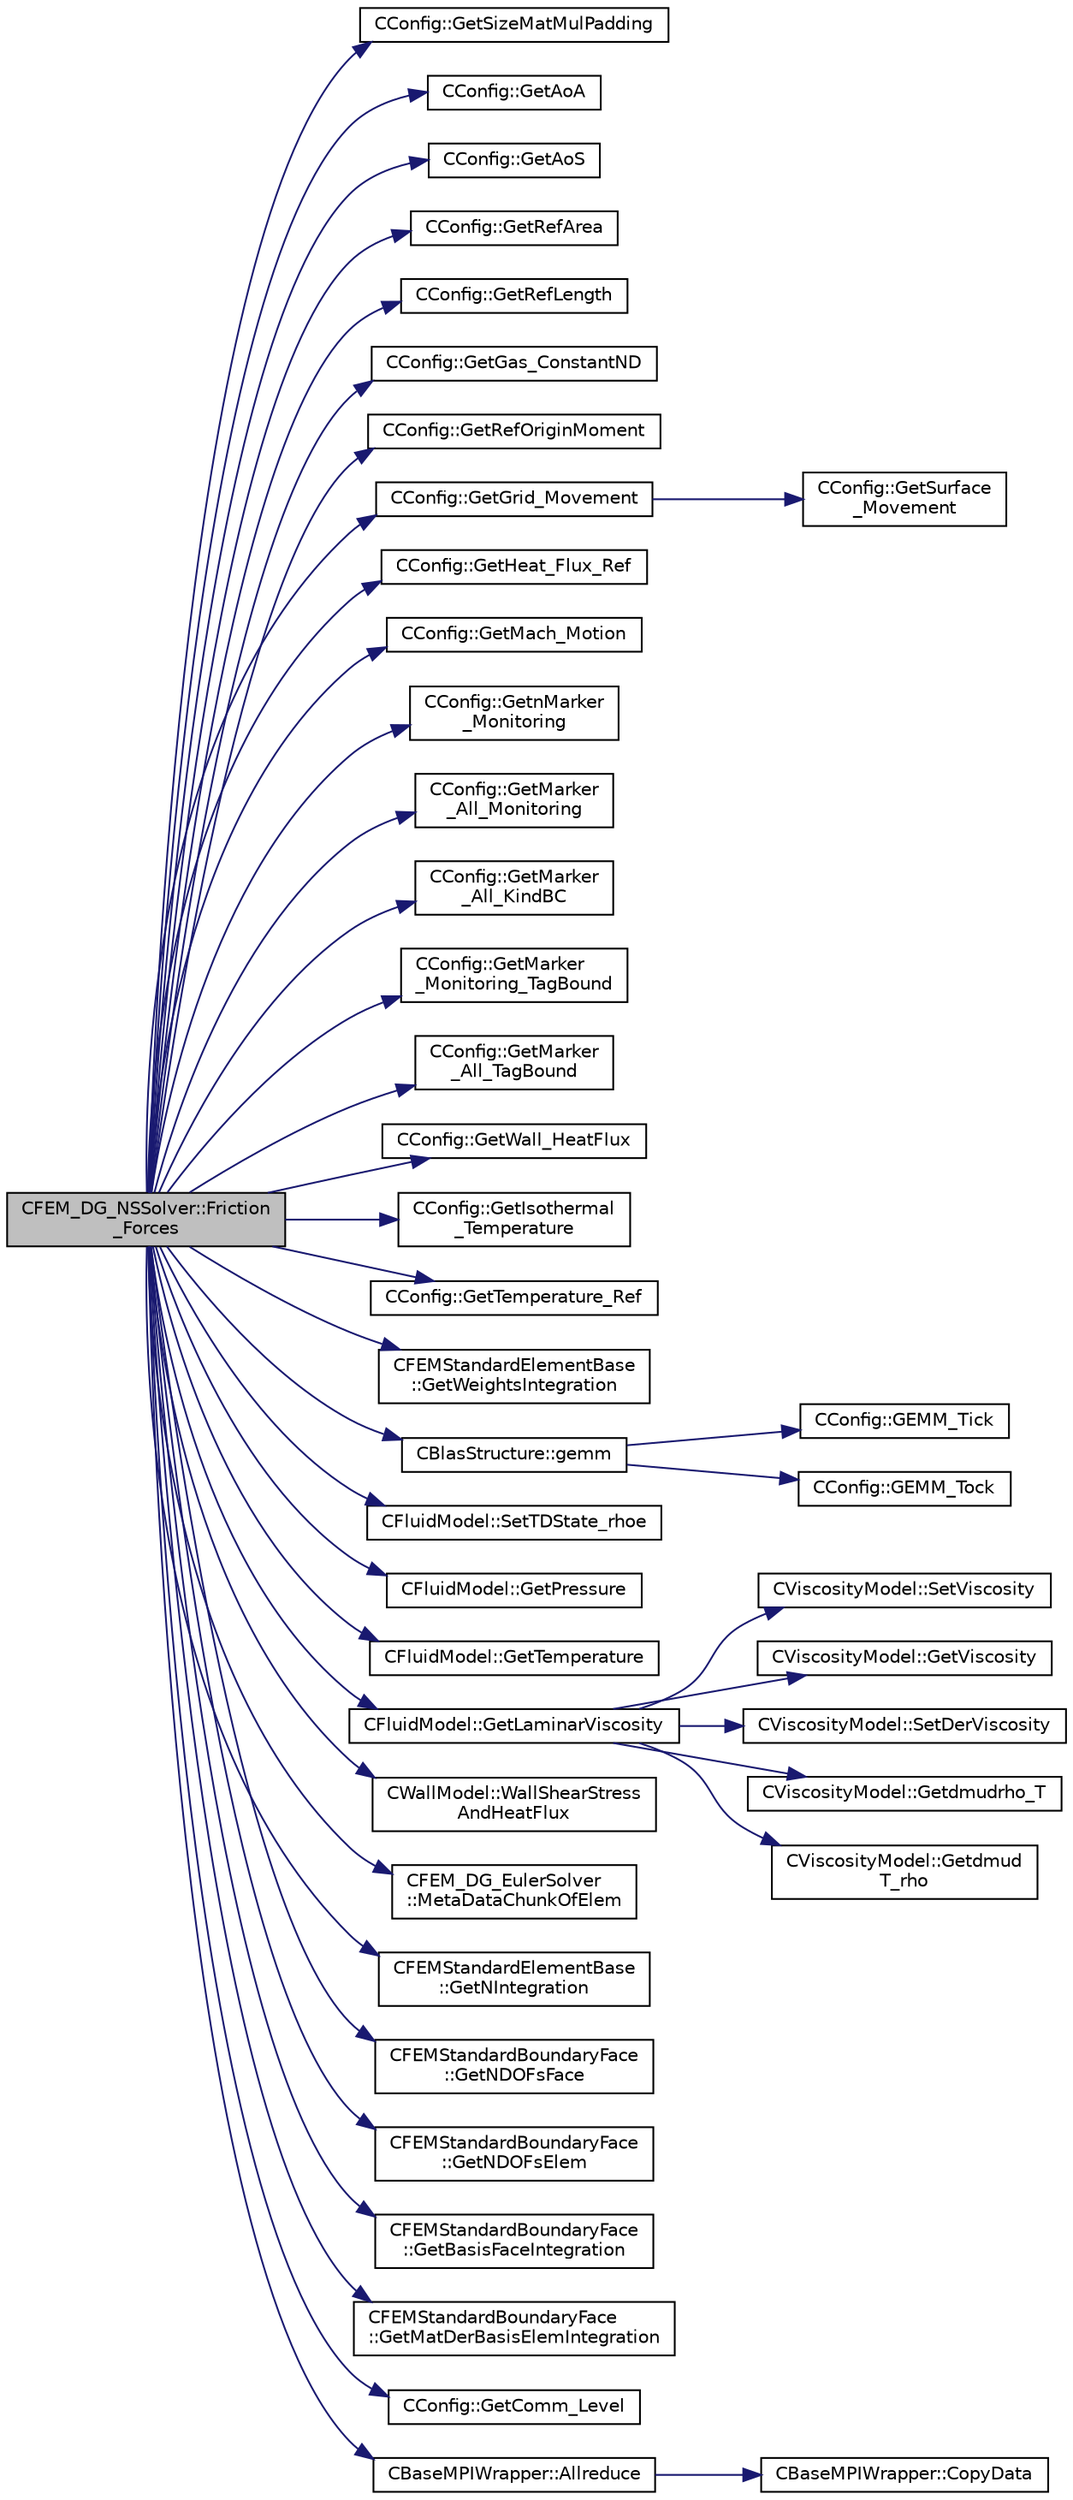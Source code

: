digraph "CFEM_DG_NSSolver::Friction_Forces"
{
  edge [fontname="Helvetica",fontsize="10",labelfontname="Helvetica",labelfontsize="10"];
  node [fontname="Helvetica",fontsize="10",shape=record];
  rankdir="LR";
  Node204 [label="CFEM_DG_NSSolver::Friction\l_Forces",height=0.2,width=0.4,color="black", fillcolor="grey75", style="filled", fontcolor="black"];
  Node204 -> Node205 [color="midnightblue",fontsize="10",style="solid",fontname="Helvetica"];
  Node205 [label="CConfig::GetSizeMatMulPadding",height=0.2,width=0.4,color="black", fillcolor="white", style="filled",URL="$class_c_config.html#aea5478f0851e4cb4d11c262fb6c6e8c4",tooltip="Function to make available the matrix size in vectorization in order to optimize the gemm performance..."];
  Node204 -> Node206 [color="midnightblue",fontsize="10",style="solid",fontname="Helvetica"];
  Node206 [label="CConfig::GetAoA",height=0.2,width=0.4,color="black", fillcolor="white", style="filled",URL="$class_c_config.html#a6020a5df7025ffb286f9b9f55f3f2773",tooltip="Get the angle of attack of the body. This is the angle between a reference line on a lifting body (of..."];
  Node204 -> Node207 [color="midnightblue",fontsize="10",style="solid",fontname="Helvetica"];
  Node207 [label="CConfig::GetAoS",height=0.2,width=0.4,color="black", fillcolor="white", style="filled",URL="$class_c_config.html#a4305a79a4c74f13160c0dd8daae181ef",tooltip="Get the angle of sideslip of the body. It relates to the rotation of the aircraft centerline from the..."];
  Node204 -> Node208 [color="midnightblue",fontsize="10",style="solid",fontname="Helvetica"];
  Node208 [label="CConfig::GetRefArea",height=0.2,width=0.4,color="black", fillcolor="white", style="filled",URL="$class_c_config.html#ad1d22f6d4f0225e3281d826a4c866779",tooltip="Get the reference area for non dimensional coefficient computation. If the value from the is 0 then..."];
  Node204 -> Node209 [color="midnightblue",fontsize="10",style="solid",fontname="Helvetica"];
  Node209 [label="CConfig::GetRefLength",height=0.2,width=0.4,color="black", fillcolor="white", style="filled",URL="$class_c_config.html#a63ce45e68b93f8f3f1de44a2abad67ef",tooltip="Get the reference length for computing moment (the default value is 1). "];
  Node204 -> Node210 [color="midnightblue",fontsize="10",style="solid",fontname="Helvetica"];
  Node210 [label="CConfig::GetGas_ConstantND",height=0.2,width=0.4,color="black", fillcolor="white", style="filled",URL="$class_c_config.html#a6d835a954bb5e99c5a3de6db5ed24ff3",tooltip="Get the value of specific gas constant. "];
  Node204 -> Node211 [color="midnightblue",fontsize="10",style="solid",fontname="Helvetica"];
  Node211 [label="CConfig::GetRefOriginMoment",height=0.2,width=0.4,color="black", fillcolor="white", style="filled",URL="$class_c_config.html#a11302b0fc39a262419332a53e0a82c19",tooltip="Get reference origin for moment computation. "];
  Node204 -> Node212 [color="midnightblue",fontsize="10",style="solid",fontname="Helvetica"];
  Node212 [label="CConfig::GetGrid_Movement",height=0.2,width=0.4,color="black", fillcolor="white", style="filled",URL="$class_c_config.html#a65f49bf3888539804cc0ceac28a32923",tooltip="Get information about the grid movement. "];
  Node212 -> Node213 [color="midnightblue",fontsize="10",style="solid",fontname="Helvetica"];
  Node213 [label="CConfig::GetSurface\l_Movement",height=0.2,width=0.4,color="black", fillcolor="white", style="filled",URL="$class_c_config.html#a67dbc09d0ad95072023d7f356333d6c8",tooltip="Get information about deforming markers. "];
  Node204 -> Node214 [color="midnightblue",fontsize="10",style="solid",fontname="Helvetica"];
  Node214 [label="CConfig::GetHeat_Flux_Ref",height=0.2,width=0.4,color="black", fillcolor="white", style="filled",URL="$class_c_config.html#ab15b7c9cc25b9bbb52b08dbbf319f26e",tooltip="Get the reference value for the heat flux. "];
  Node204 -> Node215 [color="midnightblue",fontsize="10",style="solid",fontname="Helvetica"];
  Node215 [label="CConfig::GetMach_Motion",height=0.2,width=0.4,color="black", fillcolor="white", style="filled",URL="$class_c_config.html#a84da3953107e3dad010e13227f1d84d0",tooltip="Get the mach number based on the mesh velocity and freestream quantities. "];
  Node204 -> Node216 [color="midnightblue",fontsize="10",style="solid",fontname="Helvetica"];
  Node216 [label="CConfig::GetnMarker\l_Monitoring",height=0.2,width=0.4,color="black", fillcolor="white", style="filled",URL="$class_c_config.html#a62a92b26c1300323f4a4a035ec19af1a",tooltip="Get the total number of monitoring markers. "];
  Node204 -> Node217 [color="midnightblue",fontsize="10",style="solid",fontname="Helvetica"];
  Node217 [label="CConfig::GetMarker\l_All_Monitoring",height=0.2,width=0.4,color="black", fillcolor="white", style="filled",URL="$class_c_config.html#a942619938b389de95268bce31434c276",tooltip="Get the monitoring information for a marker val_marker. "];
  Node204 -> Node218 [color="midnightblue",fontsize="10",style="solid",fontname="Helvetica"];
  Node218 [label="CConfig::GetMarker\l_All_KindBC",height=0.2,width=0.4,color="black", fillcolor="white", style="filled",URL="$class_c_config.html#a57d43acc1457d2d27095ce006218862e",tooltip="Get the kind of boundary for each marker. "];
  Node204 -> Node219 [color="midnightblue",fontsize="10",style="solid",fontname="Helvetica"];
  Node219 [label="CConfig::GetMarker\l_Monitoring_TagBound",height=0.2,width=0.4,color="black", fillcolor="white", style="filled",URL="$class_c_config.html#a5bf47083eec0b00543d3d8c387f41ab2",tooltip="Get the name of the surface defined in the geometry file. "];
  Node204 -> Node220 [color="midnightblue",fontsize="10",style="solid",fontname="Helvetica"];
  Node220 [label="CConfig::GetMarker\l_All_TagBound",height=0.2,width=0.4,color="black", fillcolor="white", style="filled",URL="$class_c_config.html#a967e969a3beb24bb6e57d7036af003be",tooltip="Get the index of the surface defined in the geometry file. "];
  Node204 -> Node221 [color="midnightblue",fontsize="10",style="solid",fontname="Helvetica"];
  Node221 [label="CConfig::GetWall_HeatFlux",height=0.2,width=0.4,color="black", fillcolor="white", style="filled",URL="$class_c_config.html#a13a89ffbaf099f490fb7080163879e55",tooltip="Get the wall heat flux on a constant heat flux boundary. "];
  Node204 -> Node222 [color="midnightblue",fontsize="10",style="solid",fontname="Helvetica"];
  Node222 [label="CConfig::GetIsothermal\l_Temperature",height=0.2,width=0.4,color="black", fillcolor="white", style="filled",URL="$class_c_config.html#a714590a2565d2a339ee22009ada1c7f9",tooltip="Get the wall temperature (static) at an isothermal boundary. "];
  Node204 -> Node223 [color="midnightblue",fontsize="10",style="solid",fontname="Helvetica"];
  Node223 [label="CConfig::GetTemperature_Ref",height=0.2,width=0.4,color="black", fillcolor="white", style="filled",URL="$class_c_config.html#a8ec4a0951d9a432dadffad665a9892b3",tooltip="Get the value of the reference temperature for non-dimensionalization. "];
  Node204 -> Node224 [color="midnightblue",fontsize="10",style="solid",fontname="Helvetica"];
  Node224 [label="CFEMStandardElementBase\l::GetWeightsIntegration",height=0.2,width=0.4,color="black", fillcolor="white", style="filled",URL="$class_c_f_e_m_standard_element_base.html#abf33578c3a19de596dc704d3d4d00039",tooltip="Function, which makes available the weights in the integration points. "];
  Node204 -> Node225 [color="midnightblue",fontsize="10",style="solid",fontname="Helvetica"];
  Node225 [label="CBlasStructure::gemm",height=0.2,width=0.4,color="black", fillcolor="white", style="filled",URL="$class_c_blas_structure.html#a40a585307895af828a7f51cd0ccbf81d",tooltip="Function, which carries out a dense matrix product. It is a limited version of the BLAS gemm function..."];
  Node225 -> Node226 [color="midnightblue",fontsize="10",style="solid",fontname="Helvetica"];
  Node226 [label="CConfig::GEMM_Tick",height=0.2,width=0.4,color="black", fillcolor="white", style="filled",URL="$class_c_config.html#a2628e094b67a6d5cb410710aa00fa69b",tooltip="Start the timer for profiling subroutines. "];
  Node225 -> Node227 [color="midnightblue",fontsize="10",style="solid",fontname="Helvetica"];
  Node227 [label="CConfig::GEMM_Tock",height=0.2,width=0.4,color="black", fillcolor="white", style="filled",URL="$class_c_config.html#ae8d24548bd977c6a76e06ed9814418bb",tooltip="Stop the timer for the GEMM profiling and store results. "];
  Node204 -> Node228 [color="midnightblue",fontsize="10",style="solid",fontname="Helvetica"];
  Node228 [label="CFluidModel::SetTDState_rhoe",height=0.2,width=0.4,color="black", fillcolor="white", style="filled",URL="$class_c_fluid_model.html#a90fdefd3a55d97d55d5211988c9a7ab1",tooltip="virtual member that would be different for each gas model implemented "];
  Node204 -> Node229 [color="midnightblue",fontsize="10",style="solid",fontname="Helvetica"];
  Node229 [label="CFluidModel::GetPressure",height=0.2,width=0.4,color="black", fillcolor="white", style="filled",URL="$class_c_fluid_model.html#a169d9e9a0c7f8b5d35642940c62c4ecb",tooltip="Get fluid pressure. "];
  Node204 -> Node230 [color="midnightblue",fontsize="10",style="solid",fontname="Helvetica"];
  Node230 [label="CFluidModel::GetTemperature",height=0.2,width=0.4,color="black", fillcolor="white", style="filled",URL="$class_c_fluid_model.html#aeba3f29d27211ff50acad59477105969",tooltip="Get fluid temperature. "];
  Node204 -> Node231 [color="midnightblue",fontsize="10",style="solid",fontname="Helvetica"];
  Node231 [label="CFluidModel::GetLaminarViscosity",height=0.2,width=0.4,color="black", fillcolor="white", style="filled",URL="$class_c_fluid_model.html#aacc86b5eb9d89d858870caf49c63eed8",tooltip="Get fluid dynamic viscosity. "];
  Node231 -> Node232 [color="midnightblue",fontsize="10",style="solid",fontname="Helvetica"];
  Node232 [label="CViscosityModel::SetViscosity",height=0.2,width=0.4,color="black", fillcolor="white", style="filled",URL="$class_c_viscosity_model.html#af665c498219e0954aba6a62000be2d92",tooltip="Set Viscosity. "];
  Node231 -> Node233 [color="midnightblue",fontsize="10",style="solid",fontname="Helvetica"];
  Node233 [label="CViscosityModel::GetViscosity",height=0.2,width=0.4,color="black", fillcolor="white", style="filled",URL="$class_c_viscosity_model.html#abd109aeaf6af06115166fe4fe46f733c",tooltip="return viscosity value. "];
  Node231 -> Node234 [color="midnightblue",fontsize="10",style="solid",fontname="Helvetica"];
  Node234 [label="CViscosityModel::SetDerViscosity",height=0.2,width=0.4,color="black", fillcolor="white", style="filled",URL="$class_c_viscosity_model.html#a404a4a2a95dbe269ca84b9df7dbaad35",tooltip="Set Viscosity Derivatives. "];
  Node231 -> Node235 [color="midnightblue",fontsize="10",style="solid",fontname="Helvetica"];
  Node235 [label="CViscosityModel::Getdmudrho_T",height=0.2,width=0.4,color="black", fillcolor="white", style="filled",URL="$class_c_viscosity_model.html#aeb8f1e75690ad356aa3cef03e63079a5",tooltip="return viscosity partial derivative value. "];
  Node231 -> Node236 [color="midnightblue",fontsize="10",style="solid",fontname="Helvetica"];
  Node236 [label="CViscosityModel::Getdmud\lT_rho",height=0.2,width=0.4,color="black", fillcolor="white", style="filled",URL="$class_c_viscosity_model.html#a1452210f8279fae334c664ca4a4ae43a",tooltip="return viscosity partial derivative value. "];
  Node204 -> Node237 [color="midnightblue",fontsize="10",style="solid",fontname="Helvetica"];
  Node237 [label="CWallModel::WallShearStress\lAndHeatFlux",height=0.2,width=0.4,color="black", fillcolor="white", style="filled",URL="$class_c_wall_model.html#aa97d804c3e84dddab5c3e16b5996b16a",tooltip="Virtual function, which computes the wall shear stress and heat flux from the data at the exchange lo..."];
  Node204 -> Node238 [color="midnightblue",fontsize="10",style="solid",fontname="Helvetica"];
  Node238 [label="CFEM_DG_EulerSolver\l::MetaDataChunkOfElem",height=0.2,width=0.4,color="black", fillcolor="white", style="filled",URL="$class_c_f_e_m___d_g___euler_solver.html#ad358fa06c0e5b2762ad3258eb2c677e2",tooltip="Template function, which determines some meta data for the chunk of elements/faces that must be treat..."];
  Node204 -> Node239 [color="midnightblue",fontsize="10",style="solid",fontname="Helvetica"];
  Node239 [label="CFEMStandardElementBase\l::GetNIntegration",height=0.2,width=0.4,color="black", fillcolor="white", style="filled",URL="$class_c_f_e_m_standard_element_base.html#aa5ad06a05a1d7b66bccca65521168a3b",tooltip="Function, which makes available the number of integration points for this standard element..."];
  Node204 -> Node240 [color="midnightblue",fontsize="10",style="solid",fontname="Helvetica"];
  Node240 [label="CFEMStandardBoundaryFace\l::GetNDOFsFace",height=0.2,width=0.4,color="black", fillcolor="white", style="filled",URL="$class_c_f_e_m_standard_boundary_face.html#a26266f4d68d95c22bbb949fe6d8f5db6",tooltip="Function, which makes available the number of DOFs of the face. "];
  Node204 -> Node241 [color="midnightblue",fontsize="10",style="solid",fontname="Helvetica"];
  Node241 [label="CFEMStandardBoundaryFace\l::GetNDOFsElem",height=0.2,width=0.4,color="black", fillcolor="white", style="filled",URL="$class_c_f_e_m_standard_boundary_face.html#aad6afe2fa8d35697a57dfc22a7542176",tooltip="Function, which makes available the number of DOFs of the adjacent element. "];
  Node204 -> Node242 [color="midnightblue",fontsize="10",style="solid",fontname="Helvetica"];
  Node242 [label="CFEMStandardBoundaryFace\l::GetBasisFaceIntegration",height=0.2,width=0.4,color="black", fillcolor="white", style="filled",URL="$class_c_f_e_m_standard_boundary_face.html#a283dc8babad462022e4621afe0251929",tooltip="Function, which makes available the face basis functions in the integration points. "];
  Node204 -> Node243 [color="midnightblue",fontsize="10",style="solid",fontname="Helvetica"];
  Node243 [label="CFEMStandardBoundaryFace\l::GetMatDerBasisElemIntegration",height=0.2,width=0.4,color="black", fillcolor="white", style="filled",URL="$class_c_f_e_m_standard_boundary_face.html#af348ced10e1bc0d2a33992de84c13127",tooltip="Function, which makes available the matrix with the derivatives of the element basis functions in the..."];
  Node204 -> Node244 [color="midnightblue",fontsize="10",style="solid",fontname="Helvetica"];
  Node244 [label="CConfig::GetComm_Level",height=0.2,width=0.4,color="black", fillcolor="white", style="filled",URL="$class_c_config.html#ab71278d2692ca5217674036650b02923",tooltip="Get the level of MPI communications to be performed. "];
  Node204 -> Node245 [color="midnightblue",fontsize="10",style="solid",fontname="Helvetica"];
  Node245 [label="CBaseMPIWrapper::Allreduce",height=0.2,width=0.4,color="black", fillcolor="white", style="filled",URL="$class_c_base_m_p_i_wrapper.html#a637b6fd917a8ca91ce748ba88e0d66b6"];
  Node245 -> Node246 [color="midnightblue",fontsize="10",style="solid",fontname="Helvetica"];
  Node246 [label="CBaseMPIWrapper::CopyData",height=0.2,width=0.4,color="black", fillcolor="white", style="filled",URL="$class_c_base_m_p_i_wrapper.html#a4725cc1dd65b161b483e812a538a5e36"];
}
